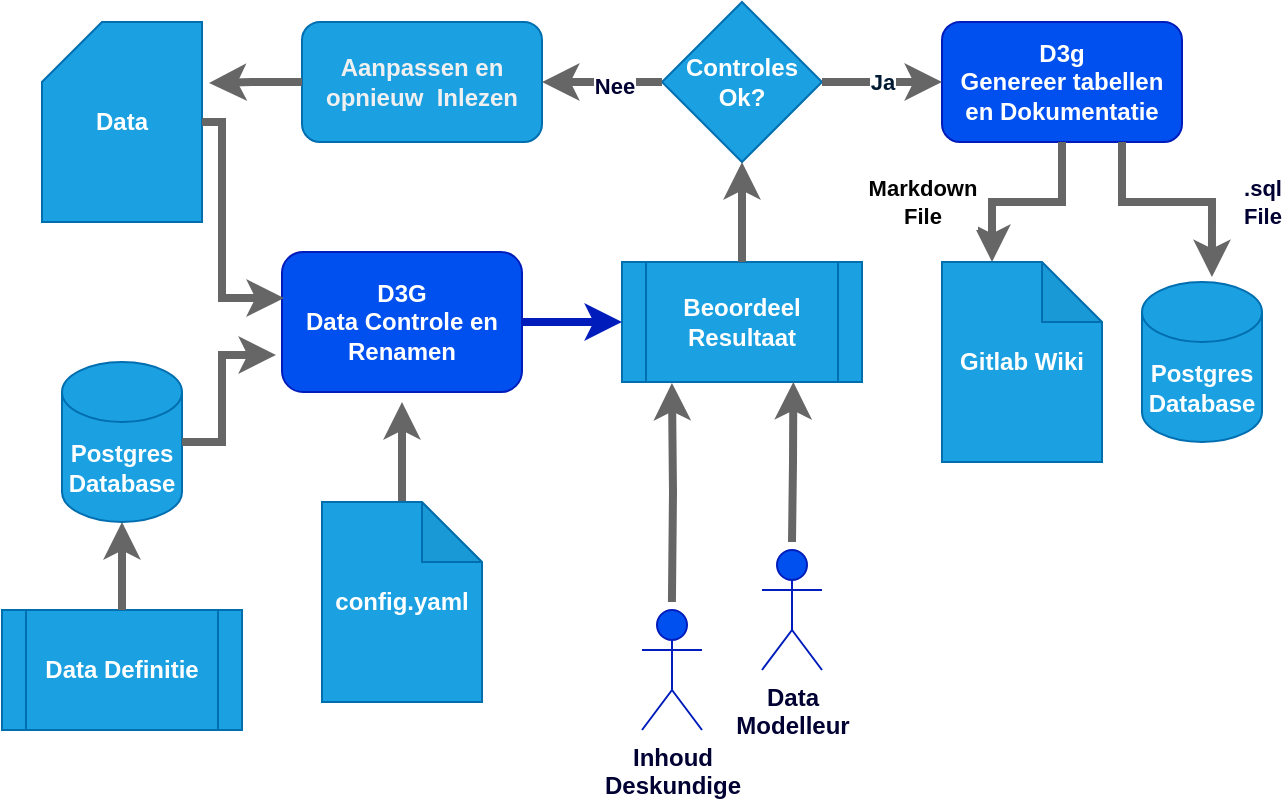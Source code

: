 <mxfile version="22.0.0" type="device">
  <diagram id="C5RBs43oDa-KdzZeNtuy" name="Page-1">
    <mxGraphModel dx="1697" dy="1027" grid="1" gridSize="10" guides="1" tooltips="1" connect="1" arrows="1" fold="1" page="1" pageScale="1" pageWidth="1169" pageHeight="827" background="#ffffff" math="0" shadow="0">
      <root>
        <mxCell id="WIyWlLk6GJQsqaUBKTNV-0" />
        <mxCell id="WIyWlLk6GJQsqaUBKTNV-1" parent="WIyWlLk6GJQsqaUBKTNV-0" />
        <mxCell id="WIyWlLk6GJQsqaUBKTNV-3" value="D3G&lt;br&gt;Data Controle en Renamen" style="rounded=1;whiteSpace=wrap;html=1;fontSize=12;glass=0;strokeWidth=1;shadow=0;fontStyle=1;labelBackgroundColor=none;fillColor=#0050ef;fontColor=#ffffff;strokeColor=#001DBC;" parent="WIyWlLk6GJQsqaUBKTNV-1" vertex="1">
          <mxGeometry x="150" y="185" width="120" height="70" as="geometry" />
        </mxCell>
        <mxCell id="COAH6pUU_PmXVA8p1WsD-6" value="Beoordeel Resultaat" style="shape=process;whiteSpace=wrap;html=1;backgroundOutline=1;fontStyle=1;labelBackgroundColor=none;fillColor=#1ba1e2;fontColor=#ffffff;strokeColor=#006EAF;" parent="WIyWlLk6GJQsqaUBKTNV-1" vertex="1">
          <mxGeometry x="320" y="190" width="120" height="60" as="geometry" />
        </mxCell>
        <mxCell id="COAH6pUU_PmXVA8p1WsD-7" style="edgeStyle=orthogonalEdgeStyle;rounded=0;orthogonalLoop=1;jettySize=auto;html=1;entryX=0;entryY=0.5;entryDx=0;entryDy=0;fontStyle=1;labelBackgroundColor=none;fillColor=#0050ef;strokeColor=#001DBC;strokeWidth=4;" parent="WIyWlLk6GJQsqaUBKTNV-1" source="WIyWlLk6GJQsqaUBKTNV-3" target="COAH6pUU_PmXVA8p1WsD-6" edge="1">
          <mxGeometry relative="1" as="geometry" />
        </mxCell>
        <mxCell id="COAH6pUU_PmXVA8p1WsD-8" value="Controles&lt;br&gt;Ok?" style="rhombus;whiteSpace=wrap;html=1;fontStyle=1;labelBackgroundColor=none;fillColor=#1ba1e2;fontColor=#ffffff;strokeColor=#006EAF;" parent="WIyWlLk6GJQsqaUBKTNV-1" vertex="1">
          <mxGeometry x="340" y="60" width="80" height="80" as="geometry" />
        </mxCell>
        <mxCell id="COAH6pUU_PmXVA8p1WsD-19" style="edgeStyle=orthogonalEdgeStyle;rounded=0;orthogonalLoop=1;jettySize=auto;html=1;entryX=0.5;entryY=1;entryDx=0;entryDy=0;fontStyle=1;labelBackgroundColor=none;fillColor=#f5f5f5;strokeColor=#666666;strokeWidth=4;" parent="WIyWlLk6GJQsqaUBKTNV-1" source="COAH6pUU_PmXVA8p1WsD-6" target="COAH6pUU_PmXVA8p1WsD-8" edge="1">
          <mxGeometry relative="1" as="geometry" />
        </mxCell>
        <mxCell id="COAH6pUU_PmXVA8p1WsD-13" style="edgeStyle=orthogonalEdgeStyle;rounded=0;orthogonalLoop=1;jettySize=auto;html=1;entryX=0.714;entryY=1;entryDx=0;entryDy=0;entryPerimeter=0;fontStyle=1;labelBackgroundColor=none;fillColor=#f5f5f5;strokeColor=#666666;strokeWidth=4;" parent="WIyWlLk6GJQsqaUBKTNV-1" target="COAH6pUU_PmXVA8p1WsD-6" edge="1">
          <mxGeometry relative="1" as="geometry">
            <mxPoint x="405" y="330" as="sourcePoint" />
          </mxGeometry>
        </mxCell>
        <mxCell id="COAH6pUU_PmXVA8p1WsD-14" style="edgeStyle=orthogonalEdgeStyle;rounded=0;orthogonalLoop=1;jettySize=auto;html=1;entryX=0.208;entryY=1.008;entryDx=0;entryDy=0;entryPerimeter=0;fontStyle=1;labelBackgroundColor=none;fillColor=#f5f5f5;strokeColor=#666666;strokeWidth=4;" parent="WIyWlLk6GJQsqaUBKTNV-1" target="COAH6pUU_PmXVA8p1WsD-6" edge="1">
          <mxGeometry relative="1" as="geometry">
            <mxPoint x="344.96" y="360" as="sourcePoint" />
          </mxGeometry>
        </mxCell>
        <mxCell id="COAH6pUU_PmXVA8p1WsD-21" value="D3g&lt;br&gt;Genereer tabellen en Dokumentatie" style="rounded=1;whiteSpace=wrap;html=1;fontSize=12;glass=0;strokeWidth=1;shadow=0;fontStyle=1;labelBackgroundColor=none;fillColor=#0050ef;fontColor=#ffffff;strokeColor=#001DBC;" parent="WIyWlLk6GJQsqaUBKTNV-1" vertex="1">
          <mxGeometry x="480" y="70" width="120" height="60" as="geometry" />
        </mxCell>
        <mxCell id="COAH6pUU_PmXVA8p1WsD-22" value="&lt;font style=&quot;background-color: rgb(255, 255, 255);&quot; color=&quot;#001933&quot;&gt;Ja&lt;/font&gt;" style="edgeStyle=orthogonalEdgeStyle;rounded=0;orthogonalLoop=1;jettySize=auto;html=1;fontStyle=1;labelBackgroundColor=none;fillColor=#f5f5f5;strokeColor=#666666;strokeWidth=4;" parent="WIyWlLk6GJQsqaUBKTNV-1" source="COAH6pUU_PmXVA8p1WsD-8" target="COAH6pUU_PmXVA8p1WsD-21" edge="1">
          <mxGeometry relative="1" as="geometry" />
        </mxCell>
        <mxCell id="COAH6pUU_PmXVA8p1WsD-23" value="Postgres&lt;br&gt;Database" style="shape=cylinder3;whiteSpace=wrap;html=1;boundedLbl=1;backgroundOutline=1;size=15;fontStyle=1;labelBackgroundColor=none;fillColor=#1ba1e2;fontColor=#ffffff;strokeColor=#006EAF;" parent="WIyWlLk6GJQsqaUBKTNV-1" vertex="1">
          <mxGeometry x="580" y="200" width="60" height="80" as="geometry" />
        </mxCell>
        <mxCell id="COAH6pUU_PmXVA8p1WsD-24" value="Gitlab Wiki" style="shape=note;whiteSpace=wrap;html=1;backgroundOutline=1;darkOpacity=0.05;fontStyle=1;labelBackgroundColor=none;fillColor=#1ba1e2;fontColor=#ffffff;strokeColor=#006EAF;" parent="WIyWlLk6GJQsqaUBKTNV-1" vertex="1">
          <mxGeometry x="480" y="190" width="80" height="100" as="geometry" />
        </mxCell>
        <mxCell id="Y68fB8CT-70WF-BLU2sZ-0" value="&lt;span style=&quot;color: rgb(240, 240, 240); font-family: Helvetica; font-style: normal; font-variant-ligatures: normal; font-variant-caps: normal; letter-spacing: normal; orphans: 2; text-align: center; text-indent: 0px; text-transform: none; widows: 2; word-spacing: 0px; -webkit-text-stroke-width: 0px; text-decoration-thickness: initial; text-decoration-style: initial; text-decoration-color: initial; float: none; display: inline !important;&quot;&gt;&lt;font style=&quot;font-size: 12px;&quot;&gt;Aanpassen en opnieuw&amp;nbsp; Inlezen&lt;/font&gt;&lt;/span&gt;" style="rounded=1;whiteSpace=wrap;html=1;fillColor=#1ba1e2;fontColor=#ffffff;strokeColor=#006EAF;fontStyle=1;labelBackgroundColor=none;" parent="WIyWlLk6GJQsqaUBKTNV-1" vertex="1">
          <mxGeometry x="160" y="70" width="120" height="60" as="geometry" />
        </mxCell>
        <mxCell id="COAH6pUU_PmXVA8p1WsD-16" style="edgeStyle=orthogonalEdgeStyle;rounded=0;orthogonalLoop=1;jettySize=auto;html=1;fontStyle=1;labelBackgroundColor=none;fillColor=#f5f5f5;strokeColor=#666666;strokeWidth=4;fontSize=11;fontColor=#030303;" parent="WIyWlLk6GJQsqaUBKTNV-1" source="COAH6pUU_PmXVA8p1WsD-8" target="Y68fB8CT-70WF-BLU2sZ-0" edge="1">
          <mxGeometry relative="1" as="geometry">
            <mxPoint x="280" y="100" as="targetPoint" />
          </mxGeometry>
        </mxCell>
        <mxCell id="COAH6pUU_PmXVA8p1WsD-18" value="&lt;span style=&quot;background-color: rgb(255, 255, 255);&quot;&gt;&lt;font color=&quot;#000033&quot;&gt;Nee&lt;/font&gt;&lt;/span&gt;" style="edgeLabel;html=1;align=center;verticalAlign=middle;resizable=0;points=[];fontStyle=1;labelBackgroundColor=none;" parent="COAH6pUU_PmXVA8p1WsD-16" vertex="1" connectable="0">
          <mxGeometry x="-0.204" y="2" relative="1" as="geometry">
            <mxPoint as="offset" />
          </mxGeometry>
        </mxCell>
        <mxCell id="Q5fWnRSgg9bwAr53_j9u-0" value="&lt;font color=&quot;#000033&quot;&gt;Inhoud&lt;br&gt;Deskundige&lt;/font&gt;" style="shape=umlActor;verticalLabelPosition=bottom;verticalAlign=top;html=1;outlineConnect=0;fillColor=#0050ef;fontColor=#ffffff;strokeColor=#001DBC;fontStyle=1" parent="WIyWlLk6GJQsqaUBKTNV-1" vertex="1">
          <mxGeometry x="330" y="364" width="30" height="60" as="geometry" />
        </mxCell>
        <mxCell id="Q5fWnRSgg9bwAr53_j9u-2" value="&lt;font color=&quot;#000033&quot;&gt;Data&lt;br&gt;Modelleur&lt;/font&gt;" style="shape=umlActor;verticalLabelPosition=bottom;verticalAlign=top;html=1;outlineConnect=0;fillColor=#0050ef;fontColor=#ffffff;strokeColor=#001DBC;fontStyle=1" parent="WIyWlLk6GJQsqaUBKTNV-1" vertex="1">
          <mxGeometry x="390" y="334" width="30" height="60" as="geometry" />
        </mxCell>
        <mxCell id="5RnrpVkidu9MqwzeSkU9-1" value="&lt;b&gt;Data&lt;/b&gt;" style="shape=card;whiteSpace=wrap;html=1;fillColor=#1ba1e2;fontColor=#ffffff;strokeColor=#006EAF;" parent="WIyWlLk6GJQsqaUBKTNV-1" vertex="1">
          <mxGeometry x="30" y="70" width="80" height="100" as="geometry" />
        </mxCell>
        <mxCell id="5RnrpVkidu9MqwzeSkU9-0" value="Postgres&lt;br&gt;Database" style="shape=cylinder3;whiteSpace=wrap;html=1;boundedLbl=1;backgroundOutline=1;size=15;fontStyle=1;labelBackgroundColor=none;fillColor=#1ba1e2;fontColor=#ffffff;strokeColor=#006EAF;" parent="WIyWlLk6GJQsqaUBKTNV-1" vertex="1">
          <mxGeometry x="40" y="240" width="60" height="80" as="geometry" />
        </mxCell>
        <mxCell id="5RnrpVkidu9MqwzeSkU9-12" value="&lt;b&gt;Markdown&lt;br&gt;File&lt;/b&gt;" style="edgeStyle=orthogonalEdgeStyle;rounded=0;orthogonalLoop=1;jettySize=auto;html=1;entryX=0;entryY=0;entryDx=25;entryDy=0;entryPerimeter=0;fontColor=#030303;fillColor=#f5f5f5;strokeColor=#666666;strokeWidth=4;labelBackgroundColor=#FFFFFF;" parent="WIyWlLk6GJQsqaUBKTNV-1" source="COAH6pUU_PmXVA8p1WsD-21" target="COAH6pUU_PmXVA8p1WsD-24" edge="1">
          <mxGeometry x="0.368" y="-35" relative="1" as="geometry">
            <mxPoint as="offset" />
          </mxGeometry>
        </mxCell>
        <mxCell id="5RnrpVkidu9MqwzeSkU9-16" value=".sql&lt;br&gt;File" style="edgeStyle=orthogonalEdgeStyle;rounded=0;orthogonalLoop=1;jettySize=auto;html=1;entryX=0.583;entryY=-0.031;entryDx=0;entryDy=0;entryPerimeter=0;strokeWidth=4;fillColor=#f5f5f5;strokeColor=#666666;fontColor=#000033;labelBackgroundColor=#FFFFFF;fontStyle=1" parent="WIyWlLk6GJQsqaUBKTNV-1" source="COAH6pUU_PmXVA8p1WsD-21" target="COAH6pUU_PmXVA8p1WsD-23" edge="1">
          <mxGeometry x="0.333" y="25" relative="1" as="geometry">
            <Array as="points">
              <mxPoint x="570" y="160" />
              <mxPoint x="615" y="160" />
            </Array>
            <mxPoint as="offset" />
          </mxGeometry>
        </mxCell>
        <mxCell id="5RnrpVkidu9MqwzeSkU9-19" style="edgeStyle=orthogonalEdgeStyle;rounded=0;orthogonalLoop=1;jettySize=auto;html=1;entryX=1.044;entryY=0.305;entryDx=0;entryDy=0;entryPerimeter=0;strokeWidth=4;fillColor=#f5f5f5;strokeColor=#666666;" parent="WIyWlLk6GJQsqaUBKTNV-1" source="Y68fB8CT-70WF-BLU2sZ-0" target="5RnrpVkidu9MqwzeSkU9-1" edge="1">
          <mxGeometry relative="1" as="geometry" />
        </mxCell>
        <mxCell id="5RnrpVkidu9MqwzeSkU9-20" style="edgeStyle=orthogonalEdgeStyle;rounded=0;orthogonalLoop=1;jettySize=auto;html=1;entryX=0.008;entryY=0.329;entryDx=0;entryDy=0;entryPerimeter=0;strokeWidth=4;fillColor=#f5f5f5;strokeColor=#666666;" parent="WIyWlLk6GJQsqaUBKTNV-1" source="5RnrpVkidu9MqwzeSkU9-1" target="WIyWlLk6GJQsqaUBKTNV-3" edge="1">
          <mxGeometry relative="1" as="geometry">
            <Array as="points">
              <mxPoint x="120" y="120" />
              <mxPoint x="120" y="208" />
            </Array>
          </mxGeometry>
        </mxCell>
        <mxCell id="5RnrpVkidu9MqwzeSkU9-21" style="edgeStyle=orthogonalEdgeStyle;rounded=0;orthogonalLoop=1;jettySize=auto;html=1;entryX=-0.025;entryY=0.736;entryDx=0;entryDy=0;entryPerimeter=0;strokeWidth=4;fillColor=#f5f5f5;strokeColor=#666666;" parent="WIyWlLk6GJQsqaUBKTNV-1" source="5RnrpVkidu9MqwzeSkU9-0" target="WIyWlLk6GJQsqaUBKTNV-3" edge="1">
          <mxGeometry relative="1" as="geometry">
            <Array as="points">
              <mxPoint x="120" y="280" />
              <mxPoint x="120" y="237" />
            </Array>
          </mxGeometry>
        </mxCell>
        <mxCell id="5RnrpVkidu9MqwzeSkU9-22" value="&lt;b&gt;Data Definitie&lt;/b&gt;" style="shape=process;whiteSpace=wrap;html=1;backgroundOutline=1;fillColor=#1ba1e2;fontColor=#ffffff;strokeColor=#006EAF;" parent="WIyWlLk6GJQsqaUBKTNV-1" vertex="1">
          <mxGeometry x="10" y="364" width="120" height="60" as="geometry" />
        </mxCell>
        <mxCell id="5RnrpVkidu9MqwzeSkU9-23" style="edgeStyle=orthogonalEdgeStyle;rounded=0;orthogonalLoop=1;jettySize=auto;html=1;entryX=0.5;entryY=1;entryDx=0;entryDy=0;entryPerimeter=0;strokeWidth=4;fillColor=#f5f5f5;strokeColor=#666666;" parent="WIyWlLk6GJQsqaUBKTNV-1" source="5RnrpVkidu9MqwzeSkU9-22" target="5RnrpVkidu9MqwzeSkU9-0" edge="1">
          <mxGeometry relative="1" as="geometry" />
        </mxCell>
        <mxCell id="g7GQRiHFKBNL-eAHCFF8-0" style="edgeStyle=orthogonalEdgeStyle;rounded=0;orthogonalLoop=1;jettySize=auto;html=1;strokeWidth=4;fillColor=#f5f5f5;strokeColor=#666666;" edge="1" parent="WIyWlLk6GJQsqaUBKTNV-1" source="g7GQRiHFKBNL-eAHCFF8-1">
          <mxGeometry relative="1" as="geometry">
            <mxPoint x="210" y="260" as="targetPoint" />
          </mxGeometry>
        </mxCell>
        <mxCell id="g7GQRiHFKBNL-eAHCFF8-1" value="config.yaml" style="shape=note;whiteSpace=wrap;html=1;backgroundOutline=1;darkOpacity=0.05;fontStyle=1;labelBackgroundColor=none;fillColor=#1ba1e2;fontColor=#ffffff;strokeColor=#006EAF;container=0;" vertex="1" parent="WIyWlLk6GJQsqaUBKTNV-1">
          <mxGeometry x="170" y="310" width="80" height="100" as="geometry" />
        </mxCell>
      </root>
    </mxGraphModel>
  </diagram>
</mxfile>
